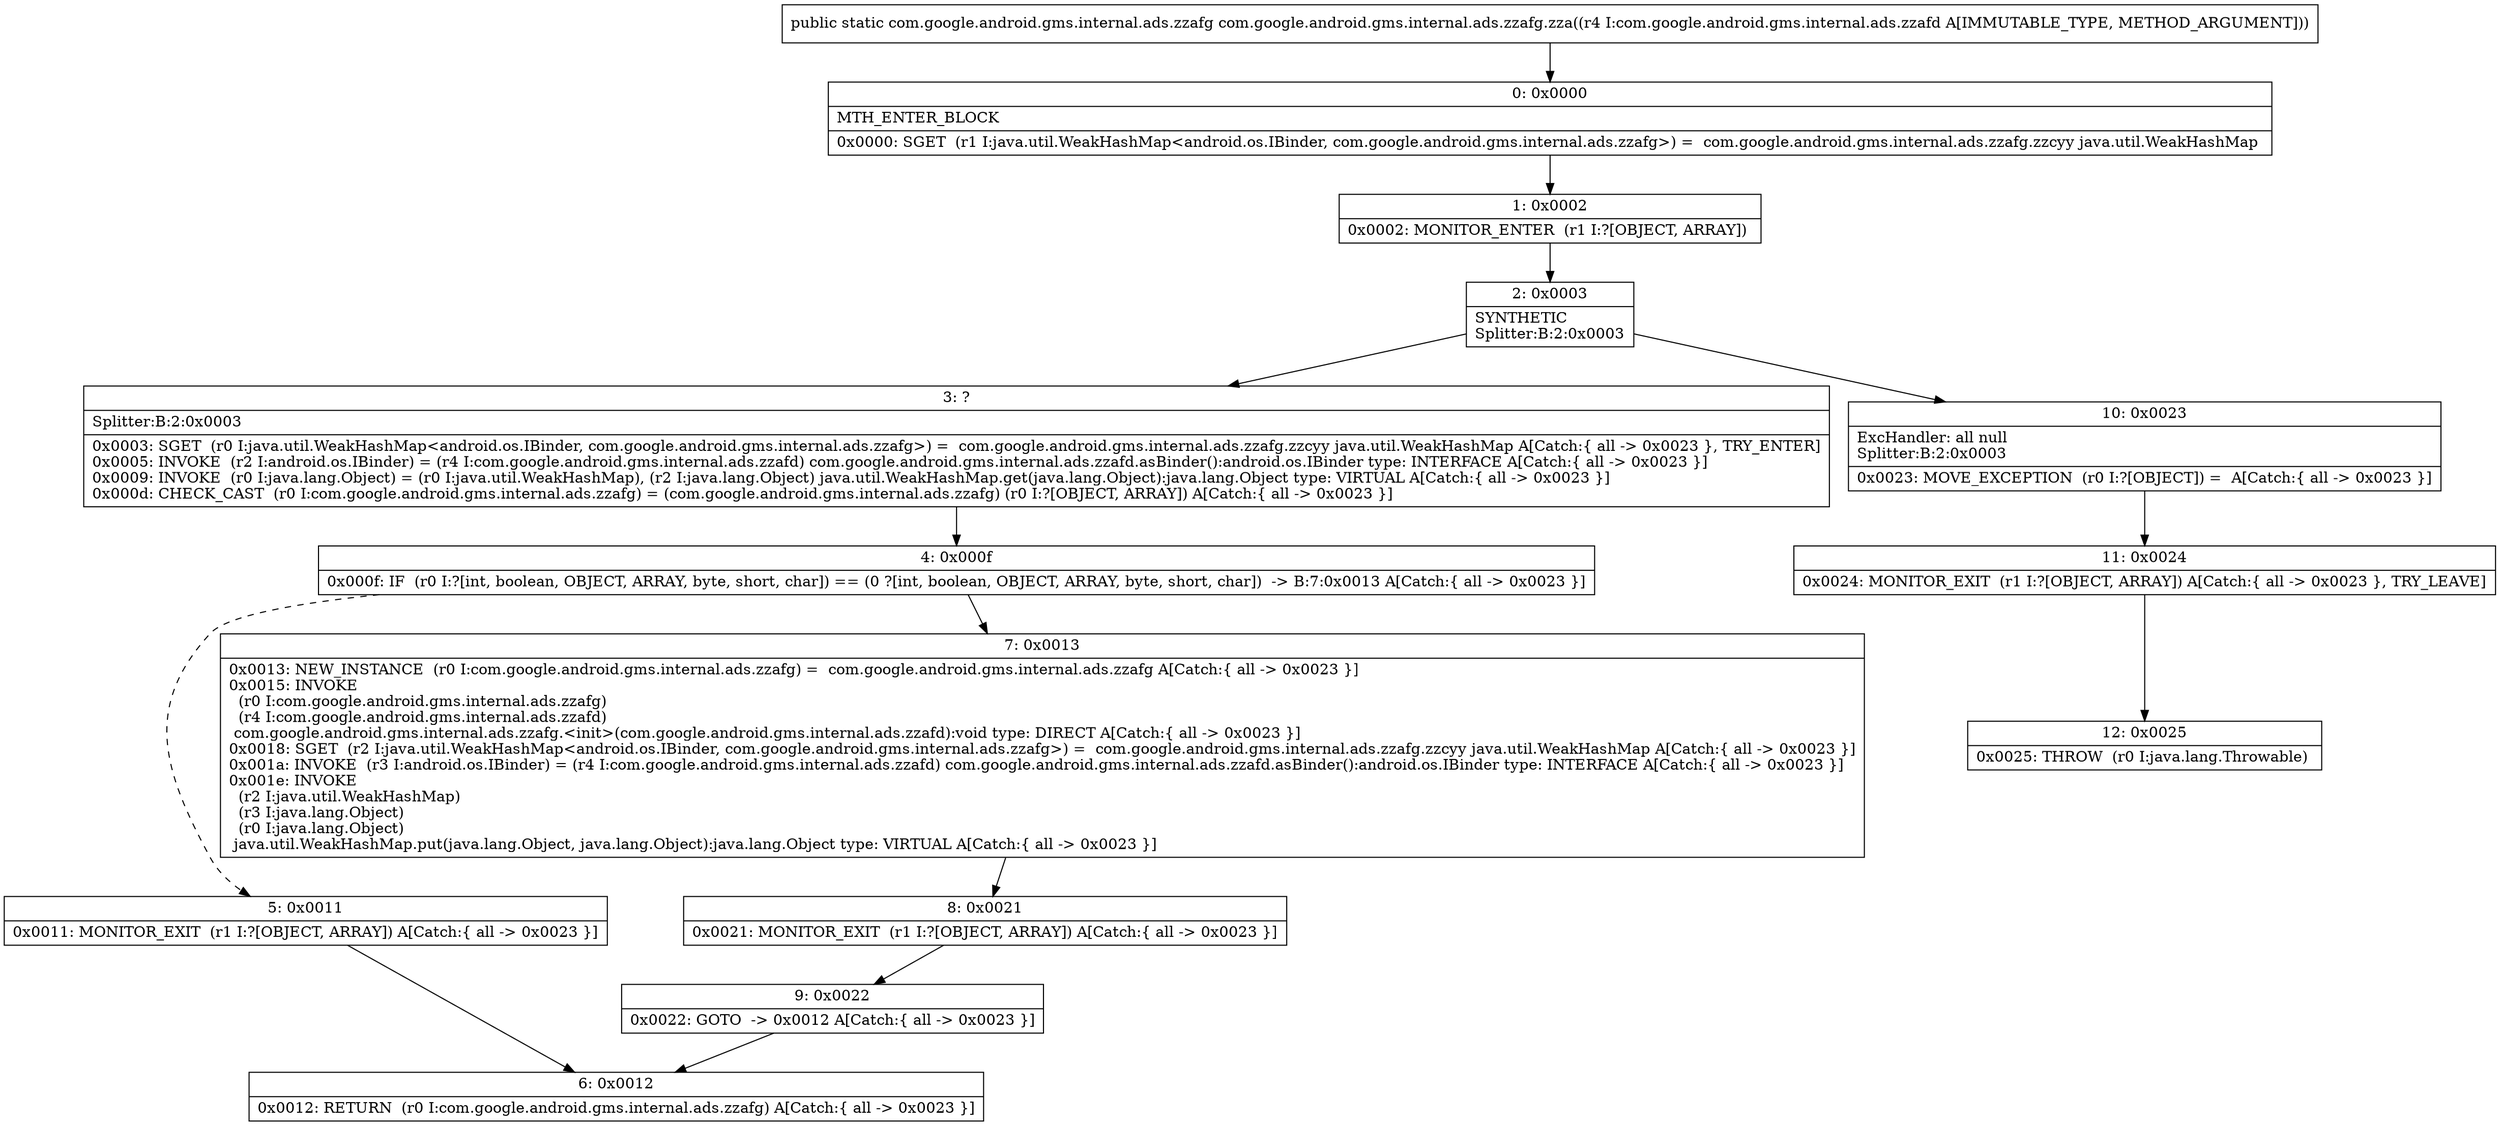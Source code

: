 digraph "CFG forcom.google.android.gms.internal.ads.zzafg.zza(Lcom\/google\/android\/gms\/internal\/ads\/zzafd;)Lcom\/google\/android\/gms\/internal\/ads\/zzafg;" {
Node_0 [shape=record,label="{0\:\ 0x0000|MTH_ENTER_BLOCK\l|0x0000: SGET  (r1 I:java.util.WeakHashMap\<android.os.IBinder, com.google.android.gms.internal.ads.zzafg\>) =  com.google.android.gms.internal.ads.zzafg.zzcyy java.util.WeakHashMap \l}"];
Node_1 [shape=record,label="{1\:\ 0x0002|0x0002: MONITOR_ENTER  (r1 I:?[OBJECT, ARRAY]) \l}"];
Node_2 [shape=record,label="{2\:\ 0x0003|SYNTHETIC\lSplitter:B:2:0x0003\l}"];
Node_3 [shape=record,label="{3\:\ ?|Splitter:B:2:0x0003\l|0x0003: SGET  (r0 I:java.util.WeakHashMap\<android.os.IBinder, com.google.android.gms.internal.ads.zzafg\>) =  com.google.android.gms.internal.ads.zzafg.zzcyy java.util.WeakHashMap A[Catch:\{ all \-\> 0x0023 \}, TRY_ENTER]\l0x0005: INVOKE  (r2 I:android.os.IBinder) = (r4 I:com.google.android.gms.internal.ads.zzafd) com.google.android.gms.internal.ads.zzafd.asBinder():android.os.IBinder type: INTERFACE A[Catch:\{ all \-\> 0x0023 \}]\l0x0009: INVOKE  (r0 I:java.lang.Object) = (r0 I:java.util.WeakHashMap), (r2 I:java.lang.Object) java.util.WeakHashMap.get(java.lang.Object):java.lang.Object type: VIRTUAL A[Catch:\{ all \-\> 0x0023 \}]\l0x000d: CHECK_CAST  (r0 I:com.google.android.gms.internal.ads.zzafg) = (com.google.android.gms.internal.ads.zzafg) (r0 I:?[OBJECT, ARRAY]) A[Catch:\{ all \-\> 0x0023 \}]\l}"];
Node_4 [shape=record,label="{4\:\ 0x000f|0x000f: IF  (r0 I:?[int, boolean, OBJECT, ARRAY, byte, short, char]) == (0 ?[int, boolean, OBJECT, ARRAY, byte, short, char])  \-\> B:7:0x0013 A[Catch:\{ all \-\> 0x0023 \}]\l}"];
Node_5 [shape=record,label="{5\:\ 0x0011|0x0011: MONITOR_EXIT  (r1 I:?[OBJECT, ARRAY]) A[Catch:\{ all \-\> 0x0023 \}]\l}"];
Node_6 [shape=record,label="{6\:\ 0x0012|0x0012: RETURN  (r0 I:com.google.android.gms.internal.ads.zzafg) A[Catch:\{ all \-\> 0x0023 \}]\l}"];
Node_7 [shape=record,label="{7\:\ 0x0013|0x0013: NEW_INSTANCE  (r0 I:com.google.android.gms.internal.ads.zzafg) =  com.google.android.gms.internal.ads.zzafg A[Catch:\{ all \-\> 0x0023 \}]\l0x0015: INVOKE  \l  (r0 I:com.google.android.gms.internal.ads.zzafg)\l  (r4 I:com.google.android.gms.internal.ads.zzafd)\l com.google.android.gms.internal.ads.zzafg.\<init\>(com.google.android.gms.internal.ads.zzafd):void type: DIRECT A[Catch:\{ all \-\> 0x0023 \}]\l0x0018: SGET  (r2 I:java.util.WeakHashMap\<android.os.IBinder, com.google.android.gms.internal.ads.zzafg\>) =  com.google.android.gms.internal.ads.zzafg.zzcyy java.util.WeakHashMap A[Catch:\{ all \-\> 0x0023 \}]\l0x001a: INVOKE  (r3 I:android.os.IBinder) = (r4 I:com.google.android.gms.internal.ads.zzafd) com.google.android.gms.internal.ads.zzafd.asBinder():android.os.IBinder type: INTERFACE A[Catch:\{ all \-\> 0x0023 \}]\l0x001e: INVOKE  \l  (r2 I:java.util.WeakHashMap)\l  (r3 I:java.lang.Object)\l  (r0 I:java.lang.Object)\l java.util.WeakHashMap.put(java.lang.Object, java.lang.Object):java.lang.Object type: VIRTUAL A[Catch:\{ all \-\> 0x0023 \}]\l}"];
Node_8 [shape=record,label="{8\:\ 0x0021|0x0021: MONITOR_EXIT  (r1 I:?[OBJECT, ARRAY]) A[Catch:\{ all \-\> 0x0023 \}]\l}"];
Node_9 [shape=record,label="{9\:\ 0x0022|0x0022: GOTO  \-\> 0x0012 A[Catch:\{ all \-\> 0x0023 \}]\l}"];
Node_10 [shape=record,label="{10\:\ 0x0023|ExcHandler: all null\lSplitter:B:2:0x0003\l|0x0023: MOVE_EXCEPTION  (r0 I:?[OBJECT]) =  A[Catch:\{ all \-\> 0x0023 \}]\l}"];
Node_11 [shape=record,label="{11\:\ 0x0024|0x0024: MONITOR_EXIT  (r1 I:?[OBJECT, ARRAY]) A[Catch:\{ all \-\> 0x0023 \}, TRY_LEAVE]\l}"];
Node_12 [shape=record,label="{12\:\ 0x0025|0x0025: THROW  (r0 I:java.lang.Throwable) \l}"];
MethodNode[shape=record,label="{public static com.google.android.gms.internal.ads.zzafg com.google.android.gms.internal.ads.zzafg.zza((r4 I:com.google.android.gms.internal.ads.zzafd A[IMMUTABLE_TYPE, METHOD_ARGUMENT])) }"];
MethodNode -> Node_0;
Node_0 -> Node_1;
Node_1 -> Node_2;
Node_2 -> Node_3;
Node_2 -> Node_10;
Node_3 -> Node_4;
Node_4 -> Node_5[style=dashed];
Node_4 -> Node_7;
Node_5 -> Node_6;
Node_7 -> Node_8;
Node_8 -> Node_9;
Node_9 -> Node_6;
Node_10 -> Node_11;
Node_11 -> Node_12;
}

